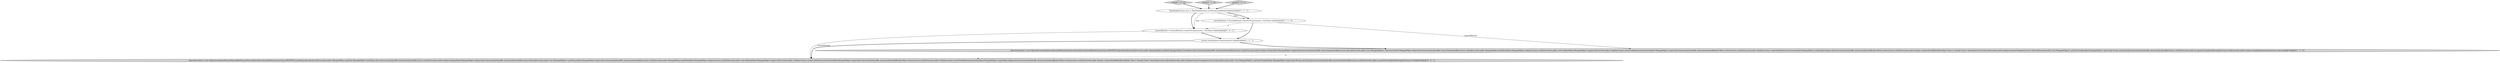 digraph {
4 [style = filled, label = "setup['1', '0', '0']", fillcolor = lightgray, shape = diamond image = "AAA0AAABBB1BBB"];
8 [style = filled, label = "facetedMethod = FacetedMethod.createForProperty(mmc,,\"firstName\")@@@4@@@['0', '0', '1']", fillcolor = white, shape = ellipse image = "AAA0AAABBB3BBB"];
0 [style = filled, label = "facetedMethod = FacetedMethod.createForProperty(mmc,,\"firstName\")@@@4@@@['1', '1', '0']", fillcolor = white, shape = ellipse image = "AAA0AAABBB1BBB"];
2 [style = filled, label = "MetaModelContext mmc = MetaModelContext_forTesting.buildDefault()@@@3@@@['1', '1', '1']", fillcolor = white, shape = ellipse image = "AAA0AAABBB1BBB"];
5 [style = filled, label = "setup['0', '1', '0']", fillcolor = lightgray, shape = diamond image = "AAA0AAABBB2BBB"];
7 [style = filled, label = "objectAssociation = new ObjectAssociationAbstract(facetedMethod.getFeatureIdentifier(),facetedMethod,FeatureType.PROPERTY,mockObjectSpecification){@Override public ManagedObject get(final ManagedObject fromObject,final InteractionInitiatedBy interactionInitiatedBy){return null}@Override public boolean isEmpty(final ManagedObject adapter,final InteractionInitiatedBy interactionInitiatedBy){return false}@Override public Can<ManagedObject> getChoices(final ManagedObject object,final InteractionInitiatedBy interactionInitiatedBy){return null}@Override public ManagedObject getDefault(final ManagedObject adapter){return null}@Override public void toDefault(final ManagedObject target){}@Override public UsabilityContext createUsableInteractionContext(final ManagedObject target,final InteractionInitiatedBy interactionInitiatedBy,final Where where){return null}@Override public VisibilityContext createVisibleInteractionContext(final ManagedObject targetObjectAdapter,final InteractionInitiatedBy interactionInitiatedBy,final Where where){return null}@Override public boolean containsNonFallbackFacet(final Class<? extends Facet> facetType){return false}@Override public boolean hasAutoComplete(){return false}@Override public Can<ManagedObject> getAutoComplete(final ManagedObject object,final String searchArg,final InteractionInitiatedBy interactionInitiatedBy){return null}@Override public int getAutoCompleteMinLength(){return 0}}@@@10@@@['0', '0', '1']", fillcolor = lightgray, shape = ellipse image = "AAA0AAABBB3BBB"];
3 [style = filled, label = "objectAssociation = new ObjectAssociationAbstract(facetedMethod.getFeatureIdentifier(),facetedMethod,FeatureType.PROPERTY,objectSpecification){@Override public ManagedObject get(final ManagedObject fromObject,final InteractionInitiatedBy interactionInitiatedBy){return null}@Override public boolean isEmpty(final ManagedObject adapter,final InteractionInitiatedBy interactionInitiatedBy){return false}@Override public Can<ManagedObject> getChoices(final ManagedObject object,final InteractionInitiatedBy interactionInitiatedBy){return null}@Override public ManagedObject getDefault(final ManagedObject adapter){return null}@Override public void toDefault(final ManagedObject target){}@Override public UsabilityContext createUsableInteractionContext(final ManagedObject target,final InteractionInitiatedBy interactionInitiatedBy,final Where where){return null}@Override public VisibilityContext createVisibleInteractionContext(final ManagedObject targetObjectAdapter,final InteractionInitiatedBy interactionInitiatedBy,final Where where){return null}@Override public boolean containsNonFallbackFacet(final Class<? extends Facet> facetType){return false}@Override public boolean hasAutoComplete(){return false}@Override public Can<ManagedObject> getAutoComplete(final ManagedObject object,final String searchArg,final InteractionInitiatedBy interactionInitiatedBy){return null}@Override public int getAutoCompleteMinLength(){return 0}@Override public boolean isExplicitlyAnnotated(){return false}}@@@10@@@['1', '1', '0']", fillcolor = lightgray, shape = ellipse image = "AAA0AAABBB1BBB"];
6 [style = filled, label = "setup['0', '0', '1']", fillcolor = lightgray, shape = diamond image = "AAA0AAABBB3BBB"];
1 [style = filled, label = "context.checking(new Expectations(){})@@@5@@@['1', '1', '1']", fillcolor = white, shape = ellipse image = "AAA0AAABBB1BBB"];
5->2 [style = bold, label=""];
2->8 [style = bold, label=""];
2->0 [style = solid, label="mmc"];
0->3 [style = solid, label="facetedMethod"];
2->8 [style = solid, label="mmc"];
2->0 [style = bold, label=""];
1->3 [style = bold, label=""];
1->7 [style = bold, label=""];
8->7 [style = solid, label="facetedMethod"];
3->7 [style = dashed, label="0"];
0->8 [style = dashed, label="0"];
0->1 [style = bold, label=""];
6->2 [style = bold, label=""];
4->2 [style = bold, label=""];
8->1 [style = bold, label=""];
}

